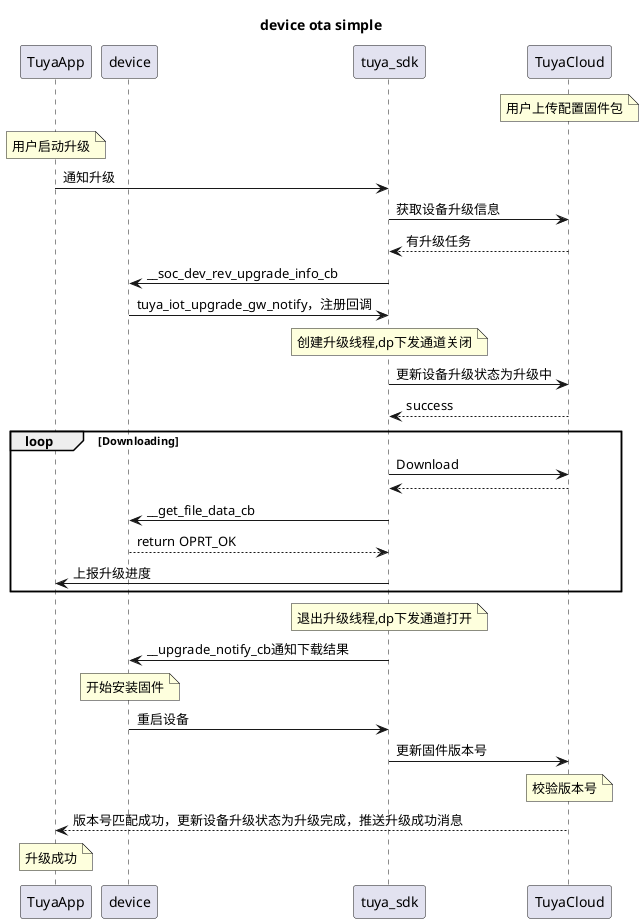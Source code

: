 ```uml
@startuml
title device ota simple
participant TuyaApp
participant device
participant tuya_sdk
participant TuyaCloud

Note over TuyaCloud:用户上传配置固件包
Note over TuyaApp:用户启动升级
TuyaApp->tuya_sdk:通知升级
tuya_sdk->TuyaCloud:获取设备升级信息
TuyaCloud-->tuya_sdk:有升级任务
tuya_sdk->device:__soc_dev_rev_upgrade_info_cb
device->tuya_sdk: tuya_iot_upgrade_gw_notify，注册回调
Note over tuya_sdk:创建升级线程,dp下发通道关闭
tuya_sdk->TuyaCloud:更新设备升级状态为升级中
TuyaCloud-->tuya_sdk:success
loop Downloading
tuya_sdk->TuyaCloud:Download
TuyaCloud-->tuya_sdk:
tuya_sdk->device:__get_file_data_cb
device-->tuya_sdk:return OPRT_OK
tuya_sdk->TuyaApp:上报升级进度
end
Note over tuya_sdk:退出升级线程,dp下发通道打开
tuya_sdk->device:__upgrade_notify_cb通知下载结果
Note over device:开始安装固件
device->tuya_sdk:重启设备
tuya_sdk->TuyaCloud:更新固件版本号
Note over TuyaCloud:校验版本号
TuyaCloud-->TuyaApp:版本号匹配成功，更新设备升级状态为升级完成，推送升级成功消息
Note over TuyaApp:升级成功
@enduml
```